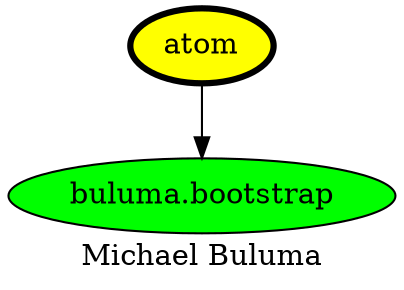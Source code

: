 digraph PhiloDilemma {
  label = "Michael Buluma" ;
  overlap=false
  {
    "atom" [fillcolor=yellow style=filled penwidth=3]
    "buluma.bootstrap" [fillcolor=green style=filled]
  }
  "atom" -> "buluma.bootstrap"
}
